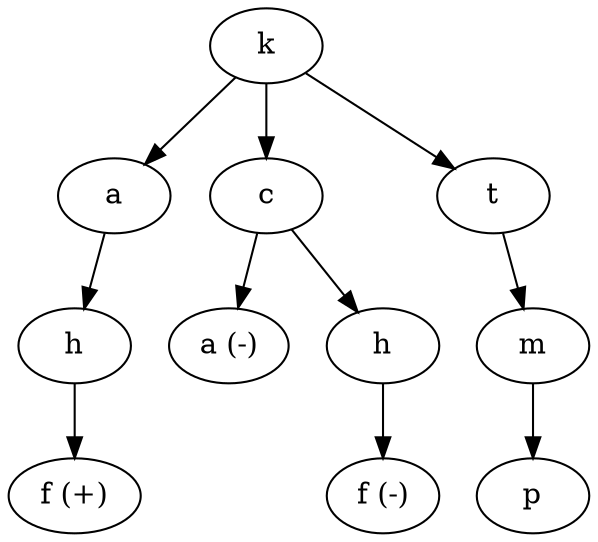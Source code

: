 strict digraph G {
rankdir=TB;
k0 [label=k];
a0 [label=a];
k0 -> a0;
h0 [label=h];
a0 -> h0;
"f (+)0" [label="f (+)"];
h0 -> "f (+)0";
c0 [label=c];
k0 -> c0;
"a (-)0" [label="a (-)"];
c0 -> "a (-)0";
h1 [label=h];
c0 -> h1;
"f (-)0" [label="f (-)"];
h1 -> "f (-)0";
t0 [label=t];
k0 -> t0;
m0 [label=m];
t0 -> m0;
p0 [label=p];
m0 -> p0;
}

